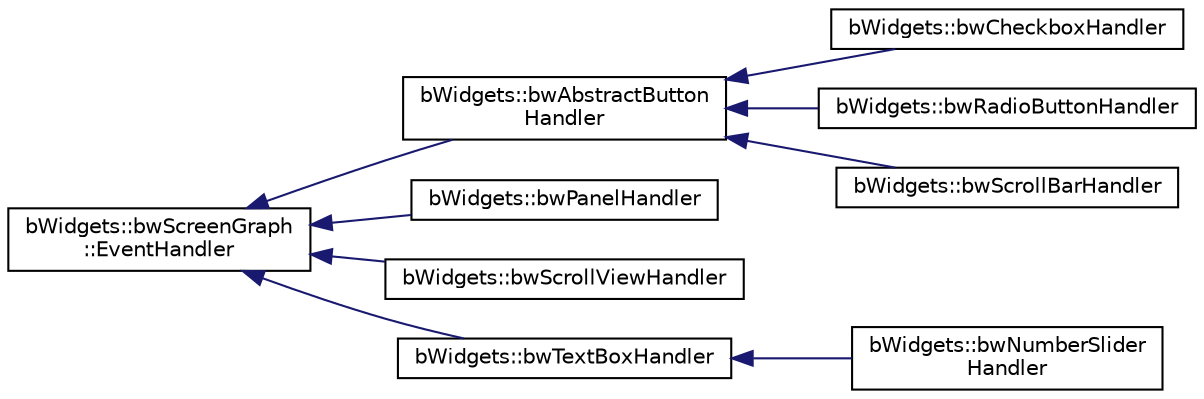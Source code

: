 digraph "Graphical Class Hierarchy"
{
 // LATEX_PDF_SIZE
  edge [fontname="Helvetica",fontsize="10",labelfontname="Helvetica",labelfontsize="10"];
  node [fontname="Helvetica",fontsize="10",shape=record];
  rankdir="LR";
  Node0 [label="bWidgets::bwScreenGraph\l::EventHandler",height=0.2,width=0.4,color="black", fillcolor="white", style="filled",URL="$classbWidgets_1_1bwScreenGraph_1_1EventHandler.html",tooltip="API for registering and calling event-listeners."];
  Node0 -> Node1 [dir="back",color="midnightblue",fontsize="10",style="solid",fontname="Helvetica"];
  Node1 [label="bWidgets::bwAbstractButton\lHandler",height=0.2,width=0.4,color="black", fillcolor="white", style="filled",URL="$classbWidgets_1_1bwAbstractButtonHandler.html",tooltip=" "];
  Node1 -> Node2 [dir="back",color="midnightblue",fontsize="10",style="solid",fontname="Helvetica"];
  Node2 [label="bWidgets::bwCheckboxHandler",height=0.2,width=0.4,color="black", fillcolor="white", style="filled",URL="$classbWidgets_1_1bwCheckboxHandler.html",tooltip=" "];
  Node1 -> Node3 [dir="back",color="midnightblue",fontsize="10",style="solid",fontname="Helvetica"];
  Node3 [label="bWidgets::bwRadioButtonHandler",height=0.2,width=0.4,color="black", fillcolor="white", style="filled",URL="$classbWidgets_1_1bwRadioButtonHandler.html",tooltip=" "];
  Node1 -> Node4 [dir="back",color="midnightblue",fontsize="10",style="solid",fontname="Helvetica"];
  Node4 [label="bWidgets::bwScrollBarHandler",height=0.2,width=0.4,color="black", fillcolor="white", style="filled",URL="$classbWidgets_1_1bwScrollBarHandler.html",tooltip=" "];
  Node0 -> Node5 [dir="back",color="midnightblue",fontsize="10",style="solid",fontname="Helvetica"];
  Node5 [label="bWidgets::bwPanelHandler",height=0.2,width=0.4,color="black", fillcolor="white", style="filled",URL="$classbWidgets_1_1bwPanelHandler.html",tooltip=" "];
  Node0 -> Node6 [dir="back",color="midnightblue",fontsize="10",style="solid",fontname="Helvetica"];
  Node6 [label="bWidgets::bwScrollViewHandler",height=0.2,width=0.4,color="black", fillcolor="white", style="filled",URL="$classbWidgets_1_1bwScrollViewHandler.html",tooltip=" "];
  Node0 -> Node7 [dir="back",color="midnightblue",fontsize="10",style="solid",fontname="Helvetica"];
  Node7 [label="bWidgets::bwTextBoxHandler",height=0.2,width=0.4,color="black", fillcolor="white", style="filled",URL="$classbWidgets_1_1bwTextBoxHandler.html",tooltip=" "];
  Node7 -> Node8 [dir="back",color="midnightblue",fontsize="10",style="solid",fontname="Helvetica"];
  Node8 [label="bWidgets::bwNumberSlider\lHandler",height=0.2,width=0.4,color="black", fillcolor="white", style="filled",URL="$classbWidgets_1_1bwNumberSliderHandler.html",tooltip=" "];
}

